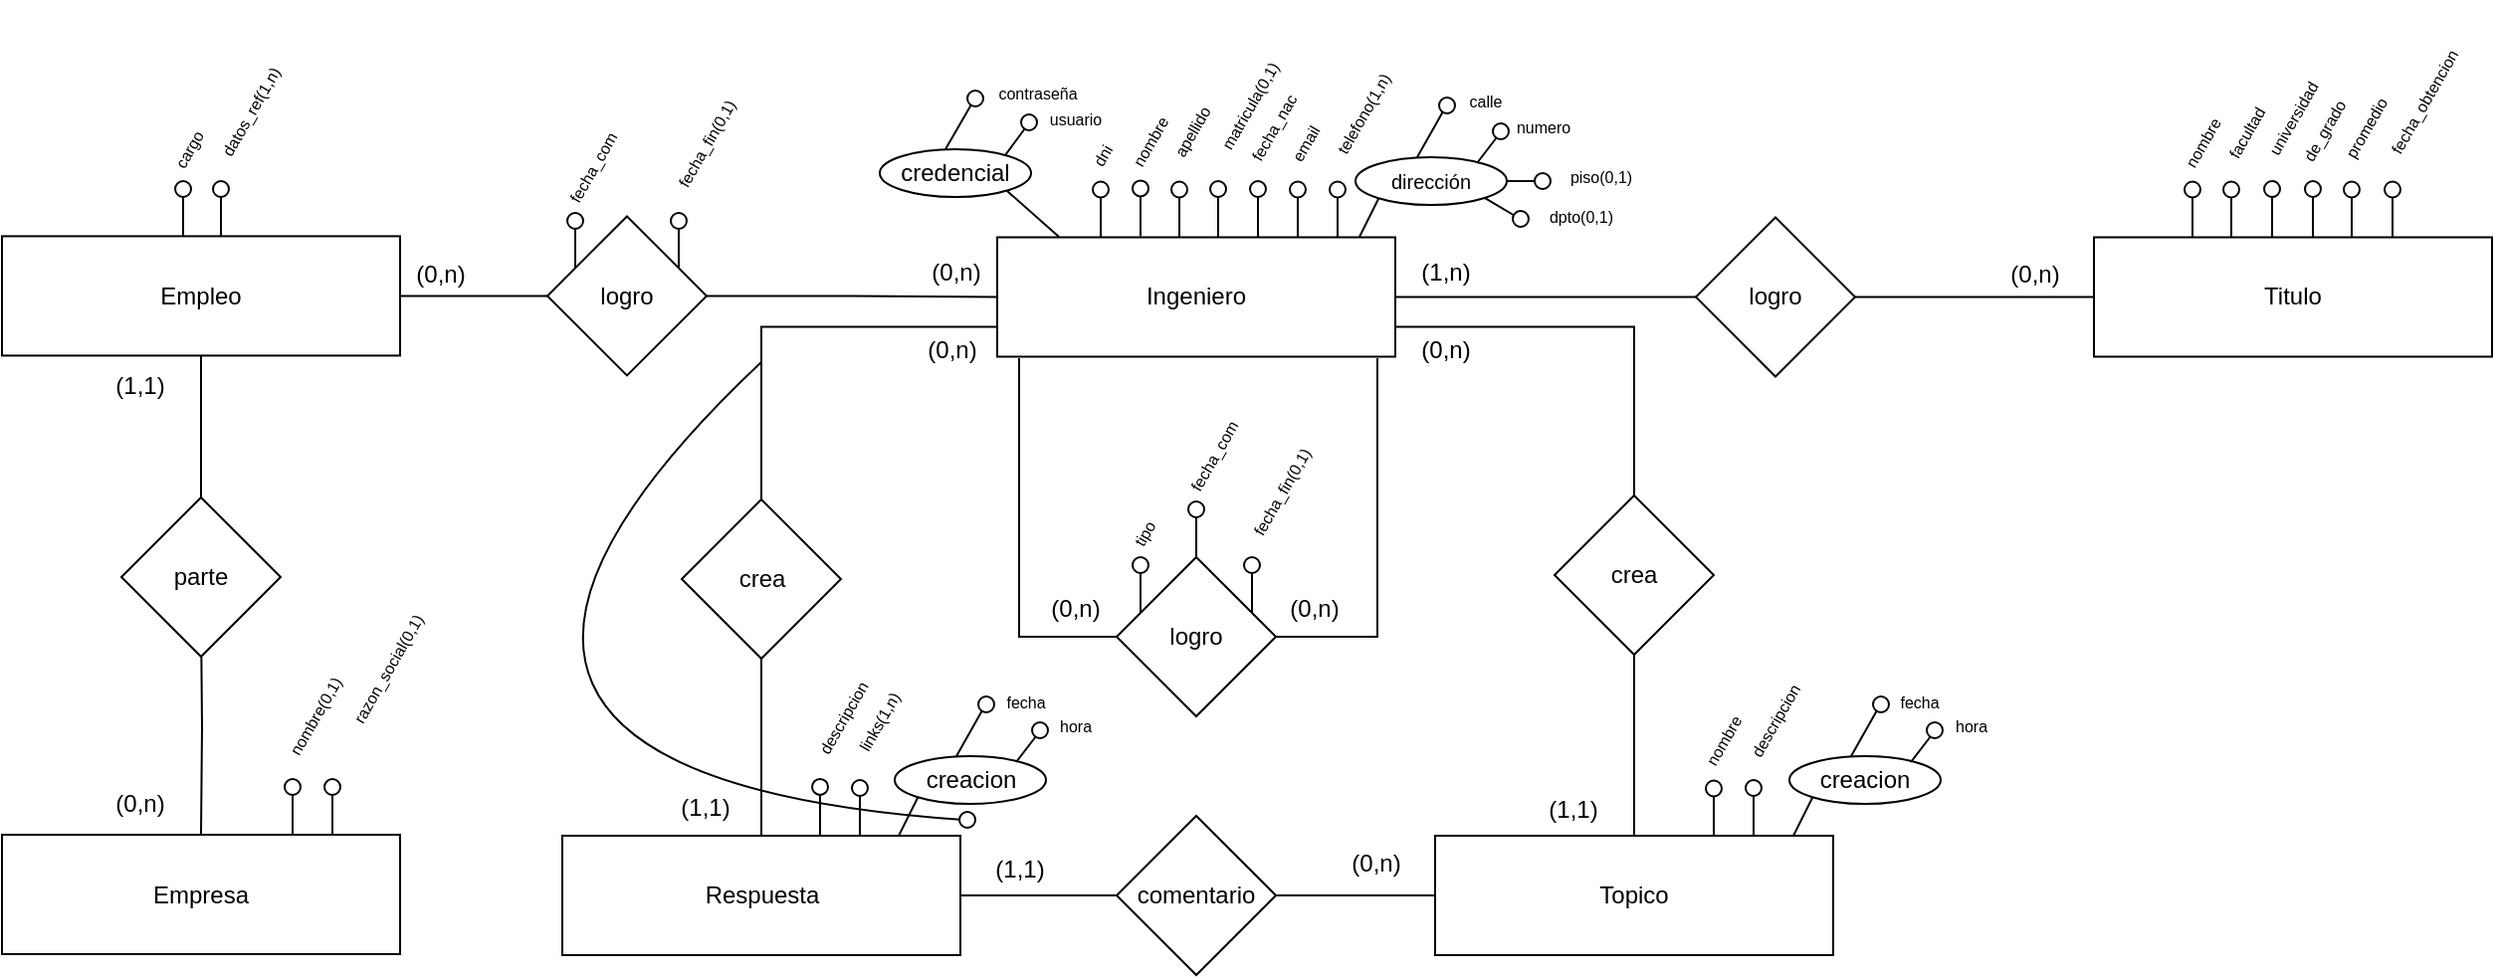 <mxfile version="26.1.1">
  <diagram name="Page-1" id="JjBb6vkq-XLCwT5zTVn8">
    <mxGraphModel dx="3664" dy="1735" grid="1" gridSize="10" guides="1" tooltips="1" connect="1" arrows="1" fold="1" page="1" pageScale="1" pageWidth="850" pageHeight="1100" math="0" shadow="0">
      <root>
        <mxCell id="0" />
        <mxCell id="1" parent="0" />
        <mxCell id="OgFuWwc1BgJsiJjyiHFE-241" style="edgeStyle=orthogonalEdgeStyle;rounded=0;orthogonalLoop=1;jettySize=auto;html=1;entryX=0;entryY=0.5;entryDx=0;entryDy=0;endArrow=none;startFill=0;" parent="1" source="OgFuWwc1BgJsiJjyiHFE-165" target="OgFuWwc1BgJsiJjyiHFE-240" edge="1">
          <mxGeometry relative="1" as="geometry" />
        </mxCell>
        <mxCell id="OgFuWwc1BgJsiJjyiHFE-293" style="edgeStyle=orthogonalEdgeStyle;rounded=0;orthogonalLoop=1;jettySize=auto;html=1;exitX=0.055;exitY=1.013;exitDx=0;exitDy=0;entryX=0;entryY=0.5;entryDx=0;entryDy=0;endArrow=none;startFill=0;exitPerimeter=0;" parent="1" source="OgFuWwc1BgJsiJjyiHFE-165" target="OgFuWwc1BgJsiJjyiHFE-294" edge="1">
          <mxGeometry relative="1" as="geometry">
            <mxPoint x="-1631.0" y="-680.5" as="targetPoint" />
            <Array as="points">
              <mxPoint x="-1670" y="-640" />
            </Array>
          </mxGeometry>
        </mxCell>
        <mxCell id="OgFuWwc1BgJsiJjyiHFE-399" style="edgeStyle=orthogonalEdgeStyle;rounded=0;orthogonalLoop=1;jettySize=auto;html=1;exitX=1;exitY=0.75;exitDx=0;exitDy=0;endArrow=none;startFill=0;" parent="1" source="OgFuWwc1BgJsiJjyiHFE-165" target="OgFuWwc1BgJsiJjyiHFE-400" edge="1">
          <mxGeometry relative="1" as="geometry">
            <mxPoint x="-1400" y="-620" as="targetPoint" />
          </mxGeometry>
        </mxCell>
        <mxCell id="OgFuWwc1BgJsiJjyiHFE-489" style="edgeStyle=orthogonalEdgeStyle;rounded=0;orthogonalLoop=1;jettySize=auto;html=1;exitX=0;exitY=0.75;exitDx=0;exitDy=0;entryX=0.5;entryY=0;entryDx=0;entryDy=0;endArrow=none;startFill=0;" parent="1" source="OgFuWwc1BgJsiJjyiHFE-165" target="OgFuWwc1BgJsiJjyiHFE-488" edge="1">
          <mxGeometry relative="1" as="geometry" />
        </mxCell>
        <mxCell id="OgFuWwc1BgJsiJjyiHFE-165" value="Ingeniero" style="rounded=0;whiteSpace=wrap;html=1;" parent="1" vertex="1">
          <mxGeometry x="-1681" y="-840.75" width="200" height="60" as="geometry" />
        </mxCell>
        <mxCell id="OgFuWwc1BgJsiJjyiHFE-167" value="Empleo" style="rounded=0;whiteSpace=wrap;html=1;" parent="1" vertex="1">
          <mxGeometry x="-2181" y="-841.29" width="200" height="60" as="geometry" />
        </mxCell>
        <mxCell id="OgFuWwc1BgJsiJjyiHFE-168" value="Topico" style="rounded=0;whiteSpace=wrap;html=1;" parent="1" vertex="1">
          <mxGeometry x="-1461" y="-540" width="200" height="60" as="geometry" />
        </mxCell>
        <mxCell id="OgFuWwc1BgJsiJjyiHFE-169" value="Respuesta" style="rounded=0;whiteSpace=wrap;html=1;" parent="1" vertex="1">
          <mxGeometry x="-1899.5" y="-540" width="200" height="60" as="geometry" />
        </mxCell>
        <mxCell id="OgFuWwc1BgJsiJjyiHFE-170" value="" style="group" parent="1" vertex="1" connectable="0">
          <mxGeometry x="-1574" y="-868.998" width="8" height="28" as="geometry" />
        </mxCell>
        <mxCell id="OgFuWwc1BgJsiJjyiHFE-171" value="" style="ellipse;whiteSpace=wrap;html=1;aspect=fixed;fillColor=light-dark(#FFFFFF,transparent);" parent="OgFuWwc1BgJsiJjyiHFE-170" vertex="1">
          <mxGeometry width="8" height="8" as="geometry" />
        </mxCell>
        <mxCell id="OgFuWwc1BgJsiJjyiHFE-172" style="edgeStyle=orthogonalEdgeStyle;rounded=0;orthogonalLoop=1;jettySize=auto;html=1;endArrow=none;startFill=0;" parent="OgFuWwc1BgJsiJjyiHFE-170" edge="1">
          <mxGeometry relative="1" as="geometry">
            <mxPoint x="4" y="28" as="targetPoint" />
            <mxPoint x="4" y="8" as="sourcePoint" />
          </mxGeometry>
        </mxCell>
        <mxCell id="OgFuWwc1BgJsiJjyiHFE-173" value="&lt;font style=&quot;font-size: 8px;&quot;&gt;matricula(0,1)&lt;/font&gt;" style="text;html=1;align=center;verticalAlign=middle;resizable=0;points=[];autosize=1;strokeColor=none;fillColor=none;rotation=-60;" parent="1" vertex="1">
          <mxGeometry x="-1600" y="-921.998" width="90" height="30" as="geometry" />
        </mxCell>
        <mxCell id="OgFuWwc1BgJsiJjyiHFE-174" value="" style="group" parent="1" vertex="1" connectable="0">
          <mxGeometry x="-1633" y="-868.748" width="8" height="28" as="geometry" />
        </mxCell>
        <mxCell id="OgFuWwc1BgJsiJjyiHFE-175" value="" style="ellipse;whiteSpace=wrap;html=1;aspect=fixed;fillColor=light-dark(#FFFFFF,#FFFFFF);" parent="OgFuWwc1BgJsiJjyiHFE-174" vertex="1">
          <mxGeometry width="8" height="8" as="geometry" />
        </mxCell>
        <mxCell id="OgFuWwc1BgJsiJjyiHFE-176" style="edgeStyle=orthogonalEdgeStyle;rounded=0;orthogonalLoop=1;jettySize=auto;html=1;endArrow=none;startFill=0;" parent="OgFuWwc1BgJsiJjyiHFE-174" edge="1">
          <mxGeometry relative="1" as="geometry">
            <mxPoint x="4" y="28" as="targetPoint" />
            <mxPoint x="4" y="8" as="sourcePoint" />
          </mxGeometry>
        </mxCell>
        <mxCell id="OgFuWwc1BgJsiJjyiHFE-177" value="&lt;font style=&quot;font-size: 8px;&quot;&gt;dni&lt;/font&gt;" style="text;html=1;align=center;verticalAlign=middle;resizable=0;points=[];autosize=1;strokeColor=none;fillColor=none;rotation=-60;" parent="1" vertex="1">
          <mxGeometry x="-1649" y="-896.998" width="40" height="30" as="geometry" />
        </mxCell>
        <mxCell id="OgFuWwc1BgJsiJjyiHFE-178" value="" style="group" parent="1" vertex="1" connectable="0">
          <mxGeometry x="-1613" y="-869.288" width="8" height="28" as="geometry" />
        </mxCell>
        <mxCell id="OgFuWwc1BgJsiJjyiHFE-179" value="" style="ellipse;whiteSpace=wrap;html=1;aspect=fixed;fillColor=light-dark(#FFFFFF,transparent);" parent="OgFuWwc1BgJsiJjyiHFE-178" vertex="1">
          <mxGeometry width="8" height="8" as="geometry" />
        </mxCell>
        <mxCell id="OgFuWwc1BgJsiJjyiHFE-180" style="edgeStyle=orthogonalEdgeStyle;rounded=0;orthogonalLoop=1;jettySize=auto;html=1;endArrow=none;startFill=0;" parent="OgFuWwc1BgJsiJjyiHFE-178" edge="1">
          <mxGeometry relative="1" as="geometry">
            <mxPoint x="4" y="28" as="targetPoint" />
            <mxPoint x="4" y="8" as="sourcePoint" />
          </mxGeometry>
        </mxCell>
        <mxCell id="OgFuWwc1BgJsiJjyiHFE-181" value="&lt;font style=&quot;font-size: 8px;&quot;&gt;nombre&lt;/font&gt;" style="text;html=1;align=center;verticalAlign=middle;resizable=0;points=[];autosize=1;strokeColor=none;fillColor=none;rotation=-60;" parent="1" vertex="1">
          <mxGeometry x="-1630" y="-903.998" width="50" height="30" as="geometry" />
        </mxCell>
        <mxCell id="OgFuWwc1BgJsiJjyiHFE-182" value="" style="group" parent="1" vertex="1" connectable="0">
          <mxGeometry x="-1593.5" y="-868.748" width="8" height="28" as="geometry" />
        </mxCell>
        <mxCell id="OgFuWwc1BgJsiJjyiHFE-183" value="" style="ellipse;whiteSpace=wrap;html=1;aspect=fixed;fillColor=light-dark(#FFFFFF,transparent);" parent="OgFuWwc1BgJsiJjyiHFE-182" vertex="1">
          <mxGeometry width="8" height="8" as="geometry" />
        </mxCell>
        <mxCell id="OgFuWwc1BgJsiJjyiHFE-184" style="edgeStyle=orthogonalEdgeStyle;rounded=0;orthogonalLoop=1;jettySize=auto;html=1;endArrow=none;startFill=0;" parent="OgFuWwc1BgJsiJjyiHFE-182" edge="1">
          <mxGeometry relative="1" as="geometry">
            <mxPoint x="4" y="28" as="targetPoint" />
            <mxPoint x="4" y="8" as="sourcePoint" />
          </mxGeometry>
        </mxCell>
        <mxCell id="OgFuWwc1BgJsiJjyiHFE-185" value="&lt;font style=&quot;font-size: 8px;&quot;&gt;apellido&lt;/font&gt;" style="text;html=1;align=center;verticalAlign=middle;resizable=0;points=[];autosize=1;strokeColor=none;fillColor=none;rotation=-60;" parent="1" vertex="1">
          <mxGeometry x="-1614" y="-908.998" width="60" height="30" as="geometry" />
        </mxCell>
        <mxCell id="OgFuWwc1BgJsiJjyiHFE-186" value="" style="group" parent="1" vertex="1" connectable="0">
          <mxGeometry x="-1554" y="-868.998" width="8" height="28" as="geometry" />
        </mxCell>
        <mxCell id="OgFuWwc1BgJsiJjyiHFE-187" value="" style="ellipse;whiteSpace=wrap;html=1;aspect=fixed;fillColor=light-dark(#FFFFFF,transparent);" parent="OgFuWwc1BgJsiJjyiHFE-186" vertex="1">
          <mxGeometry width="8" height="8" as="geometry" />
        </mxCell>
        <mxCell id="OgFuWwc1BgJsiJjyiHFE-188" style="edgeStyle=orthogonalEdgeStyle;rounded=0;orthogonalLoop=1;jettySize=auto;html=1;endArrow=none;startFill=0;" parent="OgFuWwc1BgJsiJjyiHFE-186" edge="1">
          <mxGeometry relative="1" as="geometry">
            <mxPoint x="4" y="28" as="targetPoint" />
            <mxPoint x="4" y="8" as="sourcePoint" />
          </mxGeometry>
        </mxCell>
        <mxCell id="OgFuWwc1BgJsiJjyiHFE-192" value="&lt;font style=&quot;font-size: 8px;&quot;&gt;fecha_nac&lt;/font&gt;" style="text;html=1;align=center;verticalAlign=middle;resizable=0;points=[];autosize=1;strokeColor=none;fillColor=none;rotation=-60;" parent="1" vertex="1">
          <mxGeometry x="-1578" y="-910.998" width="70" height="30" as="geometry" />
        </mxCell>
        <mxCell id="OgFuWwc1BgJsiJjyiHFE-193" value="" style="group" parent="1" vertex="1" connectable="0">
          <mxGeometry x="-1534" y="-868.748" width="8" height="28" as="geometry" />
        </mxCell>
        <mxCell id="OgFuWwc1BgJsiJjyiHFE-194" value="" style="ellipse;whiteSpace=wrap;html=1;aspect=fixed;fillColor=light-dark(#FFFFFF,transparent);" parent="OgFuWwc1BgJsiJjyiHFE-193" vertex="1">
          <mxGeometry width="8" height="8" as="geometry" />
        </mxCell>
        <mxCell id="OgFuWwc1BgJsiJjyiHFE-195" style="edgeStyle=orthogonalEdgeStyle;rounded=0;orthogonalLoop=1;jettySize=auto;html=1;endArrow=none;startFill=0;" parent="OgFuWwc1BgJsiJjyiHFE-193" edge="1">
          <mxGeometry relative="1" as="geometry">
            <mxPoint x="4" y="28" as="targetPoint" />
            <mxPoint x="4" y="8" as="sourcePoint" />
          </mxGeometry>
        </mxCell>
        <mxCell id="OgFuWwc1BgJsiJjyiHFE-196" value="" style="group" parent="1" vertex="1" connectable="0">
          <mxGeometry x="-1514" y="-868.748" width="8" height="28" as="geometry" />
        </mxCell>
        <mxCell id="OgFuWwc1BgJsiJjyiHFE-197" value="" style="ellipse;whiteSpace=wrap;html=1;aspect=fixed;fillColor=light-dark(#FFFFFF,transparent);" parent="OgFuWwc1BgJsiJjyiHFE-196" vertex="1">
          <mxGeometry width="8" height="8" as="geometry" />
        </mxCell>
        <mxCell id="OgFuWwc1BgJsiJjyiHFE-198" style="edgeStyle=orthogonalEdgeStyle;rounded=0;orthogonalLoop=1;jettySize=auto;html=1;endArrow=none;startFill=0;" parent="OgFuWwc1BgJsiJjyiHFE-196" edge="1">
          <mxGeometry relative="1" as="geometry">
            <mxPoint x="4" y="28" as="targetPoint" />
            <mxPoint x="4" y="8" as="sourcePoint" />
          </mxGeometry>
        </mxCell>
        <mxCell id="OgFuWwc1BgJsiJjyiHFE-199" value="&lt;font style=&quot;font-size: 8px;&quot;&gt;telefono(1,n)&lt;/font&gt;" style="text;html=1;align=center;verticalAlign=middle;resizable=0;points=[];autosize=1;strokeColor=none;fillColor=none;rotation=-60;" parent="1" vertex="1">
          <mxGeometry x="-1543" y="-917.998" width="90" height="30" as="geometry" />
        </mxCell>
        <mxCell id="OgFuWwc1BgJsiJjyiHFE-200" value="&lt;font style=&quot;font-size: 8px;&quot;&gt;email&lt;/font&gt;" style="text;html=1;align=center;verticalAlign=middle;resizable=0;points=[];autosize=1;strokeColor=none;fillColor=none;rotation=-60;" parent="1" vertex="1">
          <mxGeometry x="-1552" y="-902.998" width="50" height="30" as="geometry" />
        </mxCell>
        <mxCell id="OgFuWwc1BgJsiJjyiHFE-204" value="" style="endArrow=none;html=1;rounded=0;" parent="1" edge="1">
          <mxGeometry width="50" height="50" relative="1" as="geometry">
            <mxPoint x="-1499" y="-841" as="sourcePoint" />
            <mxPoint x="-1489" y="-861" as="targetPoint" />
          </mxGeometry>
        </mxCell>
        <mxCell id="OgFuWwc1BgJsiJjyiHFE-205" value="&lt;font style=&quot;font-size: 10px;&quot;&gt;dirección&lt;/font&gt;" style="ellipse;whiteSpace=wrap;html=1;" parent="1" vertex="1">
          <mxGeometry x="-1501" y="-881" width="76" height="24" as="geometry" />
        </mxCell>
        <mxCell id="OgFuWwc1BgJsiJjyiHFE-206" value="" style="endArrow=none;html=1;rounded=0;exitX=0.75;exitY=0;exitDx=0;exitDy=0;" parent="1" edge="1">
          <mxGeometry width="50" height="50" relative="1" as="geometry">
            <mxPoint x="-1470" y="-881" as="sourcePoint" />
            <mxPoint x="-1457" y="-904" as="targetPoint" />
          </mxGeometry>
        </mxCell>
        <mxCell id="OgFuWwc1BgJsiJjyiHFE-207" value="" style="endArrow=none;html=1;rounded=0;exitX=0.75;exitY=0;exitDx=0;exitDy=0;" parent="1" edge="1">
          <mxGeometry width="50" height="50" relative="1" as="geometry">
            <mxPoint x="-1440" y="-878" as="sourcePoint" />
            <mxPoint x="-1430" y="-891" as="targetPoint" />
          </mxGeometry>
        </mxCell>
        <mxCell id="OgFuWwc1BgJsiJjyiHFE-208" value="" style="endArrow=none;html=1;rounded=0;exitX=1;exitY=0.5;exitDx=0;exitDy=0;" parent="1" source="OgFuWwc1BgJsiJjyiHFE-205" edge="1">
          <mxGeometry width="50" height="50" relative="1" as="geometry">
            <mxPoint x="-1425" y="-857" as="sourcePoint" />
            <mxPoint x="-1410" y="-869" as="targetPoint" />
          </mxGeometry>
        </mxCell>
        <mxCell id="OgFuWwc1BgJsiJjyiHFE-209" value="" style="endArrow=none;html=1;rounded=0;entryX=1;entryY=1;entryDx=0;entryDy=0;" parent="1" target="OgFuWwc1BgJsiJjyiHFE-205" edge="1">
          <mxGeometry width="50" height="50" relative="1" as="geometry">
            <mxPoint x="-1420" y="-851" as="sourcePoint" />
            <mxPoint x="-1430" y="-871" as="targetPoint" />
          </mxGeometry>
        </mxCell>
        <mxCell id="OgFuWwc1BgJsiJjyiHFE-210" value="" style="group" parent="1" vertex="1" connectable="0">
          <mxGeometry x="-1459" y="-910.999" width="8" height="28" as="geometry" />
        </mxCell>
        <mxCell id="OgFuWwc1BgJsiJjyiHFE-211" value="" style="ellipse;whiteSpace=wrap;html=1;aspect=fixed;" parent="OgFuWwc1BgJsiJjyiHFE-210" vertex="1">
          <mxGeometry width="8" height="8" as="geometry" />
        </mxCell>
        <mxCell id="OgFuWwc1BgJsiJjyiHFE-212" value="" style="group" parent="1" vertex="1" connectable="0">
          <mxGeometry x="-1432" y="-897.999" width="8" height="28" as="geometry" />
        </mxCell>
        <mxCell id="OgFuWwc1BgJsiJjyiHFE-213" value="" style="ellipse;whiteSpace=wrap;html=1;aspect=fixed;" parent="OgFuWwc1BgJsiJjyiHFE-212" vertex="1">
          <mxGeometry width="8" height="8" as="geometry" />
        </mxCell>
        <mxCell id="OgFuWwc1BgJsiJjyiHFE-214" value="" style="group" parent="1" vertex="1" connectable="0">
          <mxGeometry x="-1411" y="-872.999" width="8" height="28" as="geometry" />
        </mxCell>
        <mxCell id="OgFuWwc1BgJsiJjyiHFE-215" value="" style="ellipse;whiteSpace=wrap;html=1;aspect=fixed;" parent="OgFuWwc1BgJsiJjyiHFE-214" vertex="1">
          <mxGeometry width="8" height="8" as="geometry" />
        </mxCell>
        <mxCell id="OgFuWwc1BgJsiJjyiHFE-216" value="" style="group" parent="1" vertex="1" connectable="0">
          <mxGeometry x="-1422" y="-853.999" width="8" height="28" as="geometry" />
        </mxCell>
        <mxCell id="OgFuWwc1BgJsiJjyiHFE-217" value="" style="ellipse;whiteSpace=wrap;html=1;aspect=fixed;" parent="OgFuWwc1BgJsiJjyiHFE-216" vertex="1">
          <mxGeometry width="8" height="8" as="geometry" />
        </mxCell>
        <mxCell id="OgFuWwc1BgJsiJjyiHFE-218" value="&lt;font style=&quot;font-size: 8px;&quot;&gt;calle&lt;/font&gt;" style="text;html=1;align=center;verticalAlign=middle;resizable=0;points=[];autosize=1;strokeColor=none;fillColor=none;rotation=0;" parent="1" vertex="1">
          <mxGeometry x="-1461" y="-924.999" width="50" height="30" as="geometry" />
        </mxCell>
        <mxCell id="OgFuWwc1BgJsiJjyiHFE-219" value="&lt;font style=&quot;font-size: 8px;&quot;&gt;numero&lt;/font&gt;" style="text;html=1;align=center;verticalAlign=middle;resizable=0;points=[];autosize=1;strokeColor=none;fillColor=none;rotation=0;" parent="1" vertex="1">
          <mxGeometry x="-1432" y="-911.999" width="50" height="30" as="geometry" />
        </mxCell>
        <mxCell id="OgFuWwc1BgJsiJjyiHFE-220" value="&lt;font style=&quot;font-size: 8px;&quot;&gt;dpto(0,1)&lt;/font&gt;" style="text;html=1;align=center;verticalAlign=middle;resizable=0;points=[];autosize=1;strokeColor=none;fillColor=none;rotation=0;" parent="1" vertex="1">
          <mxGeometry x="-1423" y="-867.199" width="70" height="30" as="geometry" />
        </mxCell>
        <mxCell id="OgFuWwc1BgJsiJjyiHFE-222" value="credencial" style="ellipse;whiteSpace=wrap;html=1;" parent="1" vertex="1">
          <mxGeometry x="-1740" y="-885" width="76" height="24" as="geometry" />
        </mxCell>
        <mxCell id="OgFuWwc1BgJsiJjyiHFE-223" value="" style="endArrow=none;html=1;rounded=0;" parent="1" edge="1">
          <mxGeometry width="50" height="50" relative="1" as="geometry">
            <mxPoint x="-1650" y="-841" as="sourcePoint" />
            <mxPoint x="-1676" y="-864" as="targetPoint" />
          </mxGeometry>
        </mxCell>
        <mxCell id="OgFuWwc1BgJsiJjyiHFE-224" value="" style="endArrow=none;html=1;rounded=0;" parent="1" edge="1">
          <mxGeometry width="50" height="50" relative="1" as="geometry">
            <mxPoint x="-1707" y="-885" as="sourcePoint" />
            <mxPoint x="-1694" y="-907.5" as="targetPoint" />
          </mxGeometry>
        </mxCell>
        <mxCell id="OgFuWwc1BgJsiJjyiHFE-225" value="" style="endArrow=none;html=1;rounded=0;" parent="1" edge="1">
          <mxGeometry width="50" height="50" relative="1" as="geometry">
            <mxPoint x="-1677" y="-882" as="sourcePoint" />
            <mxPoint x="-1667" y="-895.5" as="targetPoint" />
          </mxGeometry>
        </mxCell>
        <mxCell id="OgFuWwc1BgJsiJjyiHFE-228" value="" style="group" parent="1" vertex="1" connectable="0">
          <mxGeometry x="-1696" y="-914.499" width="8" height="28" as="geometry" />
        </mxCell>
        <mxCell id="OgFuWwc1BgJsiJjyiHFE-229" value="" style="ellipse;whiteSpace=wrap;html=1;aspect=fixed;" parent="OgFuWwc1BgJsiJjyiHFE-228" vertex="1">
          <mxGeometry width="8" height="8" as="geometry" />
        </mxCell>
        <mxCell id="OgFuWwc1BgJsiJjyiHFE-230" value="" style="group" parent="1" vertex="1" connectable="0">
          <mxGeometry x="-1669" y="-901.499" width="8" height="28" as="geometry" />
        </mxCell>
        <mxCell id="OgFuWwc1BgJsiJjyiHFE-231" value="" style="ellipse;whiteSpace=wrap;html=1;aspect=fixed;" parent="OgFuWwc1BgJsiJjyiHFE-230" vertex="1">
          <mxGeometry y="-1" width="8" height="8" as="geometry" />
        </mxCell>
        <mxCell id="OgFuWwc1BgJsiJjyiHFE-236" value="&lt;font style=&quot;font-size: 8px;&quot;&gt;contraseña&lt;/font&gt;" style="text;html=1;align=center;verticalAlign=middle;resizable=0;points=[];autosize=1;strokeColor=none;fillColor=none;rotation=0;" parent="1" vertex="1">
          <mxGeometry x="-1696" y="-928.999" width="70" height="30" as="geometry" />
        </mxCell>
        <mxCell id="OgFuWwc1BgJsiJjyiHFE-237" value="&lt;font style=&quot;font-size: 8px;&quot;&gt;usuario&lt;/font&gt;" style="text;html=1;align=center;verticalAlign=middle;resizable=0;points=[];autosize=1;strokeColor=none;fillColor=none;rotation=0;" parent="1" vertex="1">
          <mxGeometry x="-1672" y="-915.999" width="60" height="30" as="geometry" />
        </mxCell>
        <mxCell id="OgFuWwc1BgJsiJjyiHFE-239" value="Titulo" style="rounded=0;whiteSpace=wrap;html=1;" parent="1" vertex="1">
          <mxGeometry x="-1130" y="-840.75" width="200" height="60" as="geometry" />
        </mxCell>
        <mxCell id="OgFuWwc1BgJsiJjyiHFE-242" style="edgeStyle=orthogonalEdgeStyle;rounded=0;orthogonalLoop=1;jettySize=auto;html=1;entryX=0;entryY=0.5;entryDx=0;entryDy=0;endArrow=none;startFill=0;" parent="1" source="OgFuWwc1BgJsiJjyiHFE-240" target="OgFuWwc1BgJsiJjyiHFE-239" edge="1">
          <mxGeometry relative="1" as="geometry" />
        </mxCell>
        <mxCell id="OgFuWwc1BgJsiJjyiHFE-240" value="logro" style="rhombus;whiteSpace=wrap;html=1;" parent="1" vertex="1">
          <mxGeometry x="-1330" y="-850.75" width="80" height="80" as="geometry" />
        </mxCell>
        <mxCell id="OgFuWwc1BgJsiJjyiHFE-243" value="&lt;font style=&quot;font-size: 8px;&quot;&gt;piso(0,1)&lt;/font&gt;" style="text;html=1;align=center;verticalAlign=middle;resizable=0;points=[];autosize=1;strokeColor=none;fillColor=none;rotation=0;" parent="1" vertex="1">
          <mxGeometry x="-1413" y="-886.999" width="70" height="30" as="geometry" />
        </mxCell>
        <mxCell id="OgFuWwc1BgJsiJjyiHFE-244" value="(1,n)" style="text;html=1;align=center;verticalAlign=middle;resizable=0;points=[];autosize=1;strokeColor=none;fillColor=none;rotation=0;" parent="1" vertex="1">
          <mxGeometry x="-1486" y="-837.999" width="60" height="30" as="geometry" />
        </mxCell>
        <mxCell id="OgFuWwc1BgJsiJjyiHFE-245" value="(0,n)" style="text;html=1;align=center;verticalAlign=middle;resizable=0;points=[];autosize=1;strokeColor=none;fillColor=none;rotation=0;" parent="1" vertex="1">
          <mxGeometry x="-1190" y="-837.199" width="60" height="30" as="geometry" />
        </mxCell>
        <mxCell id="OgFuWwc1BgJsiJjyiHFE-246" value="" style="group" parent="1" vertex="1" connectable="0">
          <mxGeometry x="-1044.5" y="-868.998" width="8" height="28" as="geometry" />
        </mxCell>
        <mxCell id="OgFuWwc1BgJsiJjyiHFE-247" value="" style="ellipse;whiteSpace=wrap;html=1;aspect=fixed;fillColor=light-dark(#FFFFFF,transparent);" parent="OgFuWwc1BgJsiJjyiHFE-246" vertex="1">
          <mxGeometry width="8" height="8" as="geometry" />
        </mxCell>
        <mxCell id="OgFuWwc1BgJsiJjyiHFE-248" style="edgeStyle=orthogonalEdgeStyle;rounded=0;orthogonalLoop=1;jettySize=auto;html=1;endArrow=none;startFill=0;" parent="OgFuWwc1BgJsiJjyiHFE-246" edge="1">
          <mxGeometry relative="1" as="geometry">
            <mxPoint x="4" y="28" as="targetPoint" />
            <mxPoint x="4" y="8" as="sourcePoint" />
          </mxGeometry>
        </mxCell>
        <mxCell id="OgFuWwc1BgJsiJjyiHFE-249" value="&lt;font style=&quot;font-size: 8px;&quot;&gt;universidad&lt;/font&gt;" style="text;html=1;align=center;verticalAlign=middle;resizable=0;points=[];autosize=1;strokeColor=none;fillColor=none;rotation=-60;" parent="1" vertex="1">
          <mxGeometry x="-1071.5" y="-915.498" width="80" height="30" as="geometry" />
        </mxCell>
        <mxCell id="OgFuWwc1BgJsiJjyiHFE-250" value="" style="group" parent="1" vertex="1" connectable="0">
          <mxGeometry x="-1084.5" y="-868.748" width="8" height="28" as="geometry" />
        </mxCell>
        <mxCell id="OgFuWwc1BgJsiJjyiHFE-251" value="" style="ellipse;whiteSpace=wrap;html=1;aspect=fixed;fillColor=light-dark(#FFFFFF,#FFFFFF);" parent="OgFuWwc1BgJsiJjyiHFE-250" vertex="1">
          <mxGeometry width="8" height="8" as="geometry" />
        </mxCell>
        <mxCell id="OgFuWwc1BgJsiJjyiHFE-252" style="edgeStyle=orthogonalEdgeStyle;rounded=0;orthogonalLoop=1;jettySize=auto;html=1;endArrow=none;startFill=0;" parent="OgFuWwc1BgJsiJjyiHFE-250" edge="1">
          <mxGeometry relative="1" as="geometry">
            <mxPoint x="4" y="28" as="targetPoint" />
            <mxPoint x="4" y="8" as="sourcePoint" />
          </mxGeometry>
        </mxCell>
        <mxCell id="OgFuWwc1BgJsiJjyiHFE-256" value="&lt;font style=&quot;font-size: 8px;&quot;&gt;nombre&lt;/font&gt;" style="text;html=1;align=center;verticalAlign=middle;resizable=0;points=[];autosize=1;strokeColor=none;fillColor=none;rotation=-60;" parent="1" vertex="1">
          <mxGeometry x="-1101.5" y="-902.998" width="50" height="30" as="geometry" />
        </mxCell>
        <mxCell id="OgFuWwc1BgJsiJjyiHFE-257" value="" style="group" parent="1" vertex="1" connectable="0">
          <mxGeometry x="-1065" y="-868.748" width="8" height="28" as="geometry" />
        </mxCell>
        <mxCell id="OgFuWwc1BgJsiJjyiHFE-258" value="" style="ellipse;whiteSpace=wrap;html=1;aspect=fixed;fillColor=light-dark(#FFFFFF,transparent);" parent="OgFuWwc1BgJsiJjyiHFE-257" vertex="1">
          <mxGeometry width="8" height="8" as="geometry" />
        </mxCell>
        <mxCell id="OgFuWwc1BgJsiJjyiHFE-259" style="edgeStyle=orthogonalEdgeStyle;rounded=0;orthogonalLoop=1;jettySize=auto;html=1;endArrow=none;startFill=0;" parent="OgFuWwc1BgJsiJjyiHFE-257" edge="1">
          <mxGeometry relative="1" as="geometry">
            <mxPoint x="4" y="28" as="targetPoint" />
            <mxPoint x="4" y="8" as="sourcePoint" />
          </mxGeometry>
        </mxCell>
        <mxCell id="OgFuWwc1BgJsiJjyiHFE-260" value="&lt;font style=&quot;font-size: 8px;&quot;&gt;facultad&lt;/font&gt;" style="text;html=1;align=center;verticalAlign=middle;resizable=0;points=[];autosize=1;strokeColor=none;fillColor=none;rotation=-60;" parent="1" vertex="1">
          <mxGeometry x="-1084.5" y="-907.998" width="60" height="30" as="geometry" />
        </mxCell>
        <mxCell id="OgFuWwc1BgJsiJjyiHFE-280" value="" style="group" parent="1" vertex="1" connectable="0">
          <mxGeometry x="-1024" y="-868.998" width="8" height="28" as="geometry" />
        </mxCell>
        <mxCell id="OgFuWwc1BgJsiJjyiHFE-281" value="" style="ellipse;whiteSpace=wrap;html=1;aspect=fixed;fillColor=light-dark(#FFFFFF,transparent);" parent="OgFuWwc1BgJsiJjyiHFE-280" vertex="1">
          <mxGeometry width="8" height="8" as="geometry" />
        </mxCell>
        <mxCell id="OgFuWwc1BgJsiJjyiHFE-282" style="edgeStyle=orthogonalEdgeStyle;rounded=0;orthogonalLoop=1;jettySize=auto;html=1;endArrow=none;startFill=0;" parent="OgFuWwc1BgJsiJjyiHFE-280" edge="1">
          <mxGeometry relative="1" as="geometry">
            <mxPoint x="4" y="28" as="targetPoint" />
            <mxPoint x="4" y="8" as="sourcePoint" />
          </mxGeometry>
        </mxCell>
        <mxCell id="OgFuWwc1BgJsiJjyiHFE-283" value="&lt;font style=&quot;font-size: 8px;&quot;&gt;de_grado&lt;/font&gt;" style="text;html=1;align=center;verticalAlign=middle;resizable=0;points=[];autosize=1;strokeColor=none;fillColor=none;rotation=-60;" parent="1" vertex="1">
          <mxGeometry x="-1045.5" y="-908.998" width="60" height="30" as="geometry" />
        </mxCell>
        <mxCell id="OgFuWwc1BgJsiJjyiHFE-284" value="" style="group" parent="1" vertex="1" connectable="0">
          <mxGeometry x="-1004.5" y="-868.748" width="8" height="28" as="geometry" />
        </mxCell>
        <mxCell id="OgFuWwc1BgJsiJjyiHFE-285" value="" style="ellipse;whiteSpace=wrap;html=1;aspect=fixed;fillColor=light-dark(#FFFFFF,transparent);" parent="OgFuWwc1BgJsiJjyiHFE-284" vertex="1">
          <mxGeometry width="8" height="8" as="geometry" />
        </mxCell>
        <mxCell id="OgFuWwc1BgJsiJjyiHFE-286" style="edgeStyle=orthogonalEdgeStyle;rounded=0;orthogonalLoop=1;jettySize=auto;html=1;endArrow=none;startFill=0;" parent="OgFuWwc1BgJsiJjyiHFE-284" edge="1">
          <mxGeometry relative="1" as="geometry">
            <mxPoint x="4" y="28" as="targetPoint" />
            <mxPoint x="4" y="8" as="sourcePoint" />
          </mxGeometry>
        </mxCell>
        <mxCell id="OgFuWwc1BgJsiJjyiHFE-287" value="&lt;font style=&quot;font-size: 8px;&quot;&gt;promedio&lt;/font&gt;" style="text;html=1;align=center;verticalAlign=middle;resizable=0;points=[];autosize=1;strokeColor=none;fillColor=none;rotation=-60;" parent="1" vertex="1">
          <mxGeometry x="-1024" y="-910.748" width="60" height="30" as="geometry" />
        </mxCell>
        <mxCell id="OgFuWwc1BgJsiJjyiHFE-288" value="" style="group" parent="1" vertex="1" connectable="0">
          <mxGeometry x="-984" y="-868.748" width="8" height="28" as="geometry" />
        </mxCell>
        <mxCell id="OgFuWwc1BgJsiJjyiHFE-289" value="" style="ellipse;whiteSpace=wrap;html=1;aspect=fixed;fillColor=light-dark(#FFFFFF,transparent);" parent="OgFuWwc1BgJsiJjyiHFE-288" vertex="1">
          <mxGeometry width="8" height="8" as="geometry" />
        </mxCell>
        <mxCell id="OgFuWwc1BgJsiJjyiHFE-290" style="edgeStyle=orthogonalEdgeStyle;rounded=0;orthogonalLoop=1;jettySize=auto;html=1;endArrow=none;startFill=0;" parent="OgFuWwc1BgJsiJjyiHFE-288" edge="1">
          <mxGeometry relative="1" as="geometry">
            <mxPoint x="4" y="28" as="targetPoint" />
            <mxPoint x="4" y="8" as="sourcePoint" />
          </mxGeometry>
        </mxCell>
        <mxCell id="OgFuWwc1BgJsiJjyiHFE-291" value="&lt;font style=&quot;font-size: 8px;&quot;&gt;fecha_obtencion&lt;/font&gt;" style="text;html=1;align=center;verticalAlign=middle;resizable=0;points=[];autosize=1;strokeColor=none;fillColor=none;rotation=-60;" parent="1" vertex="1">
          <mxGeometry x="-1015" y="-923.998" width="100" height="30" as="geometry" />
        </mxCell>
        <mxCell id="OgFuWwc1BgJsiJjyiHFE-295" style="edgeStyle=orthogonalEdgeStyle;rounded=0;orthogonalLoop=1;jettySize=auto;html=1;exitX=1;exitY=0.5;exitDx=0;exitDy=0;endArrow=none;startFill=0;" parent="1" source="OgFuWwc1BgJsiJjyiHFE-294" edge="1">
          <mxGeometry relative="1" as="geometry">
            <mxPoint x="-1490" y="-780" as="targetPoint" />
            <Array as="points">
              <mxPoint x="-1490" y="-640" />
            </Array>
          </mxGeometry>
        </mxCell>
        <mxCell id="OgFuWwc1BgJsiJjyiHFE-294" value="logro" style="rhombus;whiteSpace=wrap;html=1;" parent="1" vertex="1">
          <mxGeometry x="-1621" y="-680" width="80" height="80" as="geometry" />
        </mxCell>
        <mxCell id="OgFuWwc1BgJsiJjyiHFE-316" value="" style="group" parent="1" vertex="1" connectable="0">
          <mxGeometry x="-1613" y="-679.998" width="8" height="28" as="geometry" />
        </mxCell>
        <mxCell id="OgFuWwc1BgJsiJjyiHFE-317" value="" style="ellipse;whiteSpace=wrap;html=1;aspect=fixed;fillColor=light-dark(#FFFFFF,transparent);" parent="OgFuWwc1BgJsiJjyiHFE-316" vertex="1">
          <mxGeometry width="8" height="8" as="geometry" />
        </mxCell>
        <mxCell id="OgFuWwc1BgJsiJjyiHFE-318" style="edgeStyle=orthogonalEdgeStyle;rounded=0;orthogonalLoop=1;jettySize=auto;html=1;endArrow=none;startFill=0;" parent="OgFuWwc1BgJsiJjyiHFE-316" edge="1">
          <mxGeometry relative="1" as="geometry">
            <mxPoint x="4" y="28" as="targetPoint" />
            <mxPoint x="4" y="8" as="sourcePoint" />
          </mxGeometry>
        </mxCell>
        <mxCell id="OgFuWwc1BgJsiJjyiHFE-329" value="" style="group" parent="OgFuWwc1BgJsiJjyiHFE-316" vertex="1" connectable="0">
          <mxGeometry x="56" width="8" height="28" as="geometry" />
        </mxCell>
        <mxCell id="OgFuWwc1BgJsiJjyiHFE-330" value="" style="ellipse;whiteSpace=wrap;html=1;aspect=fixed;fillColor=light-dark(#FFFFFF,transparent);" parent="OgFuWwc1BgJsiJjyiHFE-329" vertex="1">
          <mxGeometry width="8" height="8" as="geometry" />
        </mxCell>
        <mxCell id="OgFuWwc1BgJsiJjyiHFE-331" style="edgeStyle=orthogonalEdgeStyle;rounded=0;orthogonalLoop=1;jettySize=auto;html=1;endArrow=none;startFill=0;" parent="OgFuWwc1BgJsiJjyiHFE-329" edge="1">
          <mxGeometry relative="1" as="geometry">
            <mxPoint x="4" y="28" as="targetPoint" />
            <mxPoint x="4" y="8" as="sourcePoint" />
          </mxGeometry>
        </mxCell>
        <mxCell id="OgFuWwc1BgJsiJjyiHFE-322" value="&lt;font style=&quot;font-size: 8px;&quot;&gt;tipo&lt;/font&gt;" style="text;html=1;align=center;verticalAlign=middle;resizable=0;points=[];autosize=1;strokeColor=none;fillColor=none;rotation=-60;" parent="1" vertex="1">
          <mxGeometry x="-1628" y="-706.998" width="40" height="30" as="geometry" />
        </mxCell>
        <mxCell id="OgFuWwc1BgJsiJjyiHFE-323" value="(0,n)" style="text;html=1;align=center;verticalAlign=middle;resizable=0;points=[];autosize=1;strokeColor=none;fillColor=none;rotation=0;" parent="1" vertex="1">
          <mxGeometry x="-1672" y="-668.999" width="60" height="30" as="geometry" />
        </mxCell>
        <mxCell id="OgFuWwc1BgJsiJjyiHFE-324" value="(0,n)" style="text;html=1;align=center;verticalAlign=middle;resizable=0;points=[];autosize=1;strokeColor=none;fillColor=none;rotation=0;" parent="1" vertex="1">
          <mxGeometry x="-1552" y="-668.999" width="60" height="30" as="geometry" />
        </mxCell>
        <mxCell id="OgFuWwc1BgJsiJjyiHFE-325" value="" style="group" parent="1" vertex="1" connectable="0">
          <mxGeometry x="-1585" y="-707.998" width="8" height="28" as="geometry" />
        </mxCell>
        <mxCell id="OgFuWwc1BgJsiJjyiHFE-326" value="" style="ellipse;whiteSpace=wrap;html=1;aspect=fixed;fillColor=light-dark(#FFFFFF,transparent);" parent="OgFuWwc1BgJsiJjyiHFE-325" vertex="1">
          <mxGeometry width="8" height="8" as="geometry" />
        </mxCell>
        <mxCell id="OgFuWwc1BgJsiJjyiHFE-327" style="edgeStyle=orthogonalEdgeStyle;rounded=0;orthogonalLoop=1;jettySize=auto;html=1;endArrow=none;startFill=0;" parent="OgFuWwc1BgJsiJjyiHFE-325" edge="1">
          <mxGeometry relative="1" as="geometry">
            <mxPoint x="4" y="28" as="targetPoint" />
            <mxPoint x="4" y="8" as="sourcePoint" />
          </mxGeometry>
        </mxCell>
        <mxCell id="OgFuWwc1BgJsiJjyiHFE-328" value="&lt;font style=&quot;font-size: 8px;&quot;&gt;fecha_com&lt;/font&gt;" style="text;html=1;align=center;verticalAlign=middle;resizable=0;points=[];autosize=1;strokeColor=none;fillColor=none;rotation=-60;" parent="1" vertex="1">
          <mxGeometry x="-1608" y="-745.998" width="70" height="30" as="geometry" />
        </mxCell>
        <mxCell id="OgFuWwc1BgJsiJjyiHFE-332" value="&lt;font style=&quot;font-size: 8px;&quot;&gt;fecha_fin(0,1)&lt;/font&gt;" style="text;html=1;align=center;verticalAlign=middle;resizable=0;points=[];autosize=1;strokeColor=none;fillColor=none;rotation=-60;" parent="1" vertex="1">
          <mxGeometry x="-1584" y="-727.998" width="90" height="30" as="geometry" />
        </mxCell>
        <mxCell id="OgFuWwc1BgJsiJjyiHFE-334" style="edgeStyle=orthogonalEdgeStyle;rounded=0;orthogonalLoop=1;jettySize=auto;html=1;entryX=0;entryY=0.5;entryDx=0;entryDy=0;endArrow=none;startFill=0;" parent="1" source="OgFuWwc1BgJsiJjyiHFE-333" target="OgFuWwc1BgJsiJjyiHFE-165" edge="1">
          <mxGeometry relative="1" as="geometry" />
        </mxCell>
        <mxCell id="OgFuWwc1BgJsiJjyiHFE-335" style="edgeStyle=orthogonalEdgeStyle;rounded=0;orthogonalLoop=1;jettySize=auto;html=1;entryX=1;entryY=0.5;entryDx=0;entryDy=0;endArrow=none;startFill=0;" parent="1" edge="1">
          <mxGeometry relative="1" as="geometry">
            <mxPoint x="-1907" y="-811.29" as="sourcePoint" />
            <mxPoint x="-1981" y="-811.29" as="targetPoint" />
          </mxGeometry>
        </mxCell>
        <mxCell id="OgFuWwc1BgJsiJjyiHFE-333" value="logro" style="rhombus;whiteSpace=wrap;html=1;" parent="1" vertex="1">
          <mxGeometry x="-1907" y="-851.29" width="80" height="80" as="geometry" />
        </mxCell>
        <mxCell id="OgFuWwc1BgJsiJjyiHFE-336" value="(0,n)" style="text;html=1;align=center;verticalAlign=middle;resizable=0;points=[];autosize=1;strokeColor=none;fillColor=none;rotation=0;" parent="1" vertex="1">
          <mxGeometry x="-1732" y="-837.999" width="60" height="30" as="geometry" />
        </mxCell>
        <mxCell id="OgFuWwc1BgJsiJjyiHFE-337" value="(0,n)" style="text;html=1;align=center;verticalAlign=middle;resizable=0;points=[];autosize=1;strokeColor=none;fillColor=none;rotation=0;" parent="1" vertex="1">
          <mxGeometry x="-1991" y="-837.199" width="60" height="30" as="geometry" />
        </mxCell>
        <mxCell id="OgFuWwc1BgJsiJjyiHFE-338" value="Empresa" style="rounded=0;whiteSpace=wrap;html=1;" parent="1" vertex="1">
          <mxGeometry x="-2181" y="-540.5" width="200" height="60" as="geometry" />
        </mxCell>
        <mxCell id="OgFuWwc1BgJsiJjyiHFE-340" style="edgeStyle=orthogonalEdgeStyle;rounded=0;orthogonalLoop=1;jettySize=auto;html=1;endArrow=none;startFill=0;entryX=0.5;entryY=1;entryDx=0;entryDy=0;" parent="1" source="OgFuWwc1BgJsiJjyiHFE-339" target="OgFuWwc1BgJsiJjyiHFE-167" edge="1">
          <mxGeometry relative="1" as="geometry">
            <mxPoint x="-2081" y="-780" as="targetPoint" />
          </mxGeometry>
        </mxCell>
        <mxCell id="OgFuWwc1BgJsiJjyiHFE-492" style="edgeStyle=orthogonalEdgeStyle;rounded=0;orthogonalLoop=1;jettySize=auto;html=1;entryX=0.5;entryY=0;entryDx=0;entryDy=0;endArrow=none;startFill=0;" parent="1" target="OgFuWwc1BgJsiJjyiHFE-338" edge="1">
          <mxGeometry relative="1" as="geometry">
            <mxPoint x="-2081" y="-650" as="sourcePoint" />
          </mxGeometry>
        </mxCell>
        <mxCell id="OgFuWwc1BgJsiJjyiHFE-339" value="parte" style="rhombus;whiteSpace=wrap;html=1;" parent="1" vertex="1">
          <mxGeometry x="-2121" y="-710" width="80" height="80" as="geometry" />
        </mxCell>
        <mxCell id="OgFuWwc1BgJsiJjyiHFE-343" value="(1,1)" style="text;html=1;align=center;verticalAlign=middle;resizable=0;points=[];autosize=1;strokeColor=none;fillColor=none;rotation=0;" parent="1" vertex="1">
          <mxGeometry x="-2142" y="-780.749" width="60" height="30" as="geometry" />
        </mxCell>
        <mxCell id="OgFuWwc1BgJsiJjyiHFE-344" value="" style="group" parent="1" vertex="1" connectable="0">
          <mxGeometry x="-1897" y="-852.998" width="8" height="28" as="geometry" />
        </mxCell>
        <mxCell id="OgFuWwc1BgJsiJjyiHFE-345" value="" style="ellipse;whiteSpace=wrap;html=1;aspect=fixed;fillColor=light-dark(#FFFFFF,transparent);" parent="OgFuWwc1BgJsiJjyiHFE-344" vertex="1">
          <mxGeometry width="8" height="8" as="geometry" />
        </mxCell>
        <mxCell id="OgFuWwc1BgJsiJjyiHFE-346" style="edgeStyle=orthogonalEdgeStyle;rounded=0;orthogonalLoop=1;jettySize=auto;html=1;endArrow=none;startFill=0;" parent="OgFuWwc1BgJsiJjyiHFE-344" edge="1">
          <mxGeometry relative="1" as="geometry">
            <mxPoint x="4" y="28" as="targetPoint" />
            <mxPoint x="4" y="8" as="sourcePoint" />
          </mxGeometry>
        </mxCell>
        <mxCell id="OgFuWwc1BgJsiJjyiHFE-347" value="&lt;font style=&quot;font-size: 8px;&quot;&gt;fecha_com&lt;/font&gt;" style="text;html=1;align=center;verticalAlign=middle;resizable=0;points=[];autosize=1;strokeColor=none;fillColor=none;rotation=-60;" parent="1" vertex="1">
          <mxGeometry x="-1920" y="-890.998" width="70" height="30" as="geometry" />
        </mxCell>
        <mxCell id="OgFuWwc1BgJsiJjyiHFE-348" value="" style="group" parent="1" vertex="1" connectable="0">
          <mxGeometry x="-1845" y="-852.998" width="8" height="28" as="geometry" />
        </mxCell>
        <mxCell id="OgFuWwc1BgJsiJjyiHFE-349" value="" style="ellipse;whiteSpace=wrap;html=1;aspect=fixed;fillColor=light-dark(#FFFFFF,transparent);" parent="OgFuWwc1BgJsiJjyiHFE-348" vertex="1">
          <mxGeometry width="8" height="8" as="geometry" />
        </mxCell>
        <mxCell id="OgFuWwc1BgJsiJjyiHFE-350" style="edgeStyle=orthogonalEdgeStyle;rounded=0;orthogonalLoop=1;jettySize=auto;html=1;endArrow=none;startFill=0;" parent="OgFuWwc1BgJsiJjyiHFE-348" edge="1">
          <mxGeometry relative="1" as="geometry">
            <mxPoint x="4" y="28" as="targetPoint" />
            <mxPoint x="4" y="8" as="sourcePoint" />
          </mxGeometry>
        </mxCell>
        <mxCell id="OgFuWwc1BgJsiJjyiHFE-351" value="&lt;font style=&quot;font-size: 8px;&quot;&gt;fecha_fin(0,1)&lt;/font&gt;" style="text;html=1;align=center;verticalAlign=middle;resizable=0;points=[];autosize=1;strokeColor=none;fillColor=none;rotation=-60;" parent="1" vertex="1">
          <mxGeometry x="-1873" y="-902.998" width="90" height="30" as="geometry" />
        </mxCell>
        <mxCell id="OgFuWwc1BgJsiJjyiHFE-363" value="" style="group" parent="1" vertex="1" connectable="0">
          <mxGeometry x="-2039" y="-568.498" width="8" height="28" as="geometry" />
        </mxCell>
        <mxCell id="OgFuWwc1BgJsiJjyiHFE-364" value="" style="ellipse;whiteSpace=wrap;html=1;aspect=fixed;fillColor=light-dark(#FFFFFF,#FFFFFF);" parent="OgFuWwc1BgJsiJjyiHFE-363" vertex="1">
          <mxGeometry width="8" height="8" as="geometry" />
        </mxCell>
        <mxCell id="OgFuWwc1BgJsiJjyiHFE-365" style="edgeStyle=orthogonalEdgeStyle;rounded=0;orthogonalLoop=1;jettySize=auto;html=1;endArrow=none;startFill=0;" parent="OgFuWwc1BgJsiJjyiHFE-363" edge="1">
          <mxGeometry relative="1" as="geometry">
            <mxPoint x="4" y="28" as="targetPoint" />
            <mxPoint x="4" y="8" as="sourcePoint" />
          </mxGeometry>
        </mxCell>
        <mxCell id="OgFuWwc1BgJsiJjyiHFE-386" value="" style="group" parent="1" vertex="1" connectable="0">
          <mxGeometry x="-2019" y="-568.498" width="8" height="28" as="geometry" />
        </mxCell>
        <mxCell id="OgFuWwc1BgJsiJjyiHFE-387" value="" style="ellipse;whiteSpace=wrap;html=1;aspect=fixed;fillColor=light-dark(#FFFFFF,#FFFFFF);" parent="OgFuWwc1BgJsiJjyiHFE-386" vertex="1">
          <mxGeometry width="8" height="8" as="geometry" />
        </mxCell>
        <mxCell id="OgFuWwc1BgJsiJjyiHFE-388" style="edgeStyle=orthogonalEdgeStyle;rounded=0;orthogonalLoop=1;jettySize=auto;html=1;endArrow=none;startFill=0;" parent="OgFuWwc1BgJsiJjyiHFE-386" edge="1">
          <mxGeometry relative="1" as="geometry">
            <mxPoint x="4" y="28" as="targetPoint" />
            <mxPoint x="4" y="8" as="sourcePoint" />
          </mxGeometry>
        </mxCell>
        <mxCell id="OgFuWwc1BgJsiJjyiHFE-389" value="&lt;font style=&quot;font-size: 8px;&quot;&gt;nombre(0,1)&lt;/font&gt;" style="text;html=1;align=center;verticalAlign=middle;resizable=0;points=[];autosize=1;strokeColor=none;fillColor=none;rotation=-60;" parent="1" vertex="1">
          <mxGeometry x="-2065" y="-615.498" width="80" height="30" as="geometry" />
        </mxCell>
        <mxCell id="OgFuWwc1BgJsiJjyiHFE-390" value="&lt;font style=&quot;font-size: 8px;&quot;&gt;razon_social(0,1)&lt;/font&gt;" style="text;html=1;align=center;verticalAlign=middle;resizable=0;points=[];autosize=1;strokeColor=none;fillColor=none;rotation=-60;" parent="1" vertex="1">
          <mxGeometry x="-2043" y="-638.998" width="110" height="30" as="geometry" />
        </mxCell>
        <mxCell id="OgFuWwc1BgJsiJjyiHFE-391" value="" style="group" parent="1" vertex="1" connectable="0">
          <mxGeometry x="-2094" y="-868.998" width="8" height="28" as="geometry" />
        </mxCell>
        <mxCell id="OgFuWwc1BgJsiJjyiHFE-392" value="" style="ellipse;whiteSpace=wrap;html=1;aspect=fixed;fillColor=light-dark(#FFFFFF,transparent);" parent="OgFuWwc1BgJsiJjyiHFE-391" vertex="1">
          <mxGeometry width="8" height="8" as="geometry" />
        </mxCell>
        <mxCell id="OgFuWwc1BgJsiJjyiHFE-393" style="edgeStyle=orthogonalEdgeStyle;rounded=0;orthogonalLoop=1;jettySize=auto;html=1;endArrow=none;startFill=0;" parent="OgFuWwc1BgJsiJjyiHFE-391" edge="1">
          <mxGeometry relative="1" as="geometry">
            <mxPoint x="4" y="28" as="targetPoint" />
            <mxPoint x="4" y="8" as="sourcePoint" />
          </mxGeometry>
        </mxCell>
        <mxCell id="OgFuWwc1BgJsiJjyiHFE-394" value="&lt;font style=&quot;font-size: 8px;&quot;&gt;cargo&lt;/font&gt;" style="text;html=1;align=center;verticalAlign=middle;resizable=0;points=[];autosize=1;strokeColor=none;fillColor=none;rotation=-60;" parent="1" vertex="1">
          <mxGeometry x="-2113" y="-899.998" width="50" height="30" as="geometry" />
        </mxCell>
        <mxCell id="OgFuWwc1BgJsiJjyiHFE-395" value="" style="group" parent="1" vertex="1" connectable="0">
          <mxGeometry x="-2075" y="-868.998" width="8" height="28" as="geometry" />
        </mxCell>
        <mxCell id="OgFuWwc1BgJsiJjyiHFE-396" value="" style="ellipse;whiteSpace=wrap;html=1;aspect=fixed;fillColor=light-dark(#FFFFFF,transparent);" parent="OgFuWwc1BgJsiJjyiHFE-395" vertex="1">
          <mxGeometry width="8" height="8" as="geometry" />
        </mxCell>
        <mxCell id="OgFuWwc1BgJsiJjyiHFE-397" style="edgeStyle=orthogonalEdgeStyle;rounded=0;orthogonalLoop=1;jettySize=auto;html=1;endArrow=none;startFill=0;" parent="OgFuWwc1BgJsiJjyiHFE-395" edge="1">
          <mxGeometry relative="1" as="geometry">
            <mxPoint x="4" y="28" as="targetPoint" />
            <mxPoint x="4" y="8" as="sourcePoint" />
          </mxGeometry>
        </mxCell>
        <mxCell id="OgFuWwc1BgJsiJjyiHFE-398" value="&lt;font style=&quot;font-size: 8px;&quot;&gt;datos_ref(1,n)&lt;/font&gt;" style="text;html=1;align=center;verticalAlign=middle;resizable=0;points=[];autosize=1;strokeColor=none;fillColor=none;rotation=-60;" parent="1" vertex="1">
          <mxGeometry x="-2102" y="-918.998" width="90" height="30" as="geometry" />
        </mxCell>
        <mxCell id="OgFuWwc1BgJsiJjyiHFE-401" style="edgeStyle=orthogonalEdgeStyle;rounded=0;orthogonalLoop=1;jettySize=auto;html=1;endArrow=none;startFill=0;" parent="1" source="OgFuWwc1BgJsiJjyiHFE-400" target="OgFuWwc1BgJsiJjyiHFE-168" edge="1">
          <mxGeometry relative="1" as="geometry" />
        </mxCell>
        <mxCell id="OgFuWwc1BgJsiJjyiHFE-400" value="crea" style="rhombus;whiteSpace=wrap;html=1;" parent="1" vertex="1">
          <mxGeometry x="-1401" y="-711" width="80" height="80" as="geometry" />
        </mxCell>
        <mxCell id="OgFuWwc1BgJsiJjyiHFE-406" value="" style="endArrow=none;html=1;rounded=0;" parent="1" edge="1">
          <mxGeometry width="50" height="50" relative="1" as="geometry">
            <mxPoint x="-1281" y="-540" as="sourcePoint" />
            <mxPoint x="-1271" y="-560" as="targetPoint" />
          </mxGeometry>
        </mxCell>
        <mxCell id="OgFuWwc1BgJsiJjyiHFE-407" value="creacion" style="ellipse;whiteSpace=wrap;html=1;" parent="1" vertex="1">
          <mxGeometry x="-1283" y="-580" width="76" height="24" as="geometry" />
        </mxCell>
        <mxCell id="OgFuWwc1BgJsiJjyiHFE-408" value="" style="endArrow=none;html=1;rounded=0;exitX=0.75;exitY=0;exitDx=0;exitDy=0;" parent="1" edge="1">
          <mxGeometry width="50" height="50" relative="1" as="geometry">
            <mxPoint x="-1252" y="-580" as="sourcePoint" />
            <mxPoint x="-1239" y="-603" as="targetPoint" />
          </mxGeometry>
        </mxCell>
        <mxCell id="OgFuWwc1BgJsiJjyiHFE-409" value="" style="endArrow=none;html=1;rounded=0;exitX=0.75;exitY=0;exitDx=0;exitDy=0;" parent="1" edge="1">
          <mxGeometry width="50" height="50" relative="1" as="geometry">
            <mxPoint x="-1222" y="-577" as="sourcePoint" />
            <mxPoint x="-1212" y="-590" as="targetPoint" />
          </mxGeometry>
        </mxCell>
        <mxCell id="OgFuWwc1BgJsiJjyiHFE-412" value="" style="group" parent="1" vertex="1" connectable="0">
          <mxGeometry x="-1241" y="-609.999" width="8" height="28" as="geometry" />
        </mxCell>
        <mxCell id="OgFuWwc1BgJsiJjyiHFE-413" value="" style="ellipse;whiteSpace=wrap;html=1;aspect=fixed;" parent="OgFuWwc1BgJsiJjyiHFE-412" vertex="1">
          <mxGeometry width="8" height="8" as="geometry" />
        </mxCell>
        <mxCell id="OgFuWwc1BgJsiJjyiHFE-414" value="" style="group" parent="1" vertex="1" connectable="0">
          <mxGeometry x="-1214" y="-596.999" width="8" height="28" as="geometry" />
        </mxCell>
        <mxCell id="OgFuWwc1BgJsiJjyiHFE-415" value="" style="ellipse;whiteSpace=wrap;html=1;aspect=fixed;" parent="OgFuWwc1BgJsiJjyiHFE-414" vertex="1">
          <mxGeometry width="8" height="8" as="geometry" />
        </mxCell>
        <mxCell id="OgFuWwc1BgJsiJjyiHFE-420" value="&lt;font style=&quot;font-size: 8px;&quot;&gt;fecha&lt;/font&gt;" style="text;html=1;align=center;verticalAlign=middle;resizable=0;points=[];autosize=1;strokeColor=none;fillColor=none;rotation=0;" parent="1" vertex="1">
          <mxGeometry x="-1243" y="-622.999" width="50" height="30" as="geometry" />
        </mxCell>
        <mxCell id="OgFuWwc1BgJsiJjyiHFE-421" value="&lt;font style=&quot;font-size: 8px;&quot;&gt;hora&lt;/font&gt;" style="text;html=1;align=center;verticalAlign=middle;resizable=0;points=[];autosize=1;strokeColor=none;fillColor=none;rotation=0;" parent="1" vertex="1">
          <mxGeometry x="-1212.5" y="-610.999" width="40" height="30" as="geometry" />
        </mxCell>
        <mxCell id="OgFuWwc1BgJsiJjyiHFE-425" value="" style="group" parent="1" vertex="1" connectable="0">
          <mxGeometry x="-1325" y="-567.748" width="8" height="28" as="geometry" />
        </mxCell>
        <mxCell id="OgFuWwc1BgJsiJjyiHFE-426" value="" style="ellipse;whiteSpace=wrap;html=1;aspect=fixed;fillColor=light-dark(#FFFFFF,#FFFFFF);" parent="OgFuWwc1BgJsiJjyiHFE-425" vertex="1">
          <mxGeometry width="8" height="8" as="geometry" />
        </mxCell>
        <mxCell id="OgFuWwc1BgJsiJjyiHFE-427" style="edgeStyle=orthogonalEdgeStyle;rounded=0;orthogonalLoop=1;jettySize=auto;html=1;endArrow=none;startFill=0;" parent="OgFuWwc1BgJsiJjyiHFE-425" edge="1">
          <mxGeometry relative="1" as="geometry">
            <mxPoint x="4" y="28" as="targetPoint" />
            <mxPoint x="4" y="8" as="sourcePoint" />
          </mxGeometry>
        </mxCell>
        <mxCell id="OgFuWwc1BgJsiJjyiHFE-428" value="&lt;font style=&quot;font-size: 8px;&quot;&gt;nombre&lt;/font&gt;" style="text;html=1;align=center;verticalAlign=middle;resizable=0;points=[];autosize=1;strokeColor=none;fillColor=none;rotation=-60;" parent="1" vertex="1">
          <mxGeometry x="-1342" y="-602.998" width="50" height="30" as="geometry" />
        </mxCell>
        <mxCell id="OgFuWwc1BgJsiJjyiHFE-432" value="" style="group" parent="1" vertex="1" connectable="0">
          <mxGeometry x="-1305" y="-567.998" width="8" height="28" as="geometry" />
        </mxCell>
        <mxCell id="OgFuWwc1BgJsiJjyiHFE-433" value="" style="ellipse;whiteSpace=wrap;html=1;aspect=fixed;fillColor=light-dark(#FFFFFF,transparent);" parent="OgFuWwc1BgJsiJjyiHFE-432" vertex="1">
          <mxGeometry width="8" height="8" as="geometry" />
        </mxCell>
        <mxCell id="OgFuWwc1BgJsiJjyiHFE-434" style="edgeStyle=orthogonalEdgeStyle;rounded=0;orthogonalLoop=1;jettySize=auto;html=1;endArrow=none;startFill=0;" parent="OgFuWwc1BgJsiJjyiHFE-432" edge="1">
          <mxGeometry relative="1" as="geometry">
            <mxPoint x="4" y="28" as="targetPoint" />
            <mxPoint x="4" y="8" as="sourcePoint" />
          </mxGeometry>
        </mxCell>
        <mxCell id="OgFuWwc1BgJsiJjyiHFE-438" value="&lt;font style=&quot;font-size: 8px;&quot;&gt;descripcion&lt;/font&gt;" style="text;html=1;align=center;verticalAlign=middle;resizable=0;points=[];autosize=1;strokeColor=none;fillColor=none;rotation=-60;" parent="1" vertex="1">
          <mxGeometry x="-1331" y="-612.998" width="80" height="30" as="geometry" />
        </mxCell>
        <mxCell id="OgFuWwc1BgJsiJjyiHFE-452" value="" style="group" parent="1" vertex="1" connectable="0">
          <mxGeometry x="-1774" y="-568.538" width="8" height="28" as="geometry" />
        </mxCell>
        <mxCell id="OgFuWwc1BgJsiJjyiHFE-453" value="" style="ellipse;whiteSpace=wrap;html=1;aspect=fixed;fillColor=light-dark(#FFFFFF,transparent);" parent="OgFuWwc1BgJsiJjyiHFE-452" vertex="1">
          <mxGeometry width="8" height="8" as="geometry" />
        </mxCell>
        <mxCell id="OgFuWwc1BgJsiJjyiHFE-454" style="edgeStyle=orthogonalEdgeStyle;rounded=0;orthogonalLoop=1;jettySize=auto;html=1;endArrow=none;startFill=0;" parent="OgFuWwc1BgJsiJjyiHFE-452" edge="1">
          <mxGeometry relative="1" as="geometry">
            <mxPoint x="4" y="28" as="targetPoint" />
            <mxPoint x="4" y="8" as="sourcePoint" />
          </mxGeometry>
        </mxCell>
        <mxCell id="OgFuWwc1BgJsiJjyiHFE-455" value="&lt;font style=&quot;font-size: 8px;&quot;&gt;descripcion&lt;/font&gt;" style="text;html=1;align=center;verticalAlign=middle;resizable=0;points=[];autosize=1;strokeColor=none;fillColor=none;rotation=-60;" parent="1" vertex="1">
          <mxGeometry x="-1799.5" y="-613.998" width="80" height="30" as="geometry" />
        </mxCell>
        <mxCell id="OgFuWwc1BgJsiJjyiHFE-464" value="" style="group" parent="1" vertex="1" connectable="0">
          <mxGeometry x="-1754" y="-567.998" width="8" height="28" as="geometry" />
        </mxCell>
        <mxCell id="OgFuWwc1BgJsiJjyiHFE-465" value="" style="ellipse;whiteSpace=wrap;html=1;aspect=fixed;fillColor=light-dark(#FFFFFF,transparent);" parent="OgFuWwc1BgJsiJjyiHFE-464" vertex="1">
          <mxGeometry width="8" height="8" as="geometry" />
        </mxCell>
        <mxCell id="OgFuWwc1BgJsiJjyiHFE-466" style="edgeStyle=orthogonalEdgeStyle;rounded=0;orthogonalLoop=1;jettySize=auto;html=1;endArrow=none;startFill=0;" parent="OgFuWwc1BgJsiJjyiHFE-464" edge="1">
          <mxGeometry relative="1" as="geometry">
            <mxPoint x="4" y="28" as="targetPoint" />
            <mxPoint x="4" y="8" as="sourcePoint" />
          </mxGeometry>
        </mxCell>
        <mxCell id="OgFuWwc1BgJsiJjyiHFE-470" value="&lt;font style=&quot;font-size: 8px;&quot;&gt;links(1,n)&lt;/font&gt;" style="text;html=1;align=center;verticalAlign=middle;resizable=0;points=[];autosize=1;strokeColor=none;fillColor=none;rotation=-60;" parent="1" vertex="1">
          <mxGeometry x="-1776.5" y="-611.998" width="70" height="30" as="geometry" />
        </mxCell>
        <mxCell id="OgFuWwc1BgJsiJjyiHFE-477" value="" style="endArrow=none;html=1;rounded=0;" parent="1" edge="1">
          <mxGeometry width="50" height="50" relative="1" as="geometry">
            <mxPoint x="-1730.5" y="-540" as="sourcePoint" />
            <mxPoint x="-1720.5" y="-560" as="targetPoint" />
          </mxGeometry>
        </mxCell>
        <mxCell id="OgFuWwc1BgJsiJjyiHFE-478" value="creacion" style="ellipse;whiteSpace=wrap;html=1;" parent="1" vertex="1">
          <mxGeometry x="-1732.5" y="-580" width="76" height="24" as="geometry" />
        </mxCell>
        <mxCell id="OgFuWwc1BgJsiJjyiHFE-479" value="" style="endArrow=none;html=1;rounded=0;exitX=0.75;exitY=0;exitDx=0;exitDy=0;" parent="1" edge="1">
          <mxGeometry width="50" height="50" relative="1" as="geometry">
            <mxPoint x="-1701.5" y="-580" as="sourcePoint" />
            <mxPoint x="-1688.5" y="-603" as="targetPoint" />
          </mxGeometry>
        </mxCell>
        <mxCell id="OgFuWwc1BgJsiJjyiHFE-480" value="" style="endArrow=none;html=1;rounded=0;exitX=0.75;exitY=0;exitDx=0;exitDy=0;" parent="1" edge="1">
          <mxGeometry width="50" height="50" relative="1" as="geometry">
            <mxPoint x="-1671.5" y="-577" as="sourcePoint" />
            <mxPoint x="-1661.5" y="-590" as="targetPoint" />
          </mxGeometry>
        </mxCell>
        <mxCell id="OgFuWwc1BgJsiJjyiHFE-481" value="" style="group" parent="1" vertex="1" connectable="0">
          <mxGeometry x="-1690.5" y="-609.999" width="8" height="28" as="geometry" />
        </mxCell>
        <mxCell id="OgFuWwc1BgJsiJjyiHFE-482" value="" style="ellipse;whiteSpace=wrap;html=1;aspect=fixed;" parent="OgFuWwc1BgJsiJjyiHFE-481" vertex="1">
          <mxGeometry width="8" height="8" as="geometry" />
        </mxCell>
        <mxCell id="OgFuWwc1BgJsiJjyiHFE-483" value="" style="group" parent="1" vertex="1" connectable="0">
          <mxGeometry x="-1663.5" y="-596.999" width="8" height="28" as="geometry" />
        </mxCell>
        <mxCell id="OgFuWwc1BgJsiJjyiHFE-484" value="" style="ellipse;whiteSpace=wrap;html=1;aspect=fixed;" parent="OgFuWwc1BgJsiJjyiHFE-483" vertex="1">
          <mxGeometry width="8" height="8" as="geometry" />
        </mxCell>
        <mxCell id="OgFuWwc1BgJsiJjyiHFE-485" value="&lt;font style=&quot;font-size: 8px;&quot;&gt;fecha&lt;/font&gt;" style="text;html=1;align=center;verticalAlign=middle;resizable=0;points=[];autosize=1;strokeColor=none;fillColor=none;rotation=0;" parent="1" vertex="1">
          <mxGeometry x="-1692.5" y="-622.999" width="50" height="30" as="geometry" />
        </mxCell>
        <mxCell id="OgFuWwc1BgJsiJjyiHFE-486" value="&lt;font style=&quot;font-size: 8px;&quot;&gt;hora&lt;/font&gt;" style="text;html=1;align=center;verticalAlign=middle;resizable=0;points=[];autosize=1;strokeColor=none;fillColor=none;rotation=0;" parent="1" vertex="1">
          <mxGeometry x="-1662" y="-610.999" width="40" height="30" as="geometry" />
        </mxCell>
        <mxCell id="OgFuWwc1BgJsiJjyiHFE-491" style="edgeStyle=orthogonalEdgeStyle;rounded=0;orthogonalLoop=1;jettySize=auto;html=1;entryX=0.5;entryY=0;entryDx=0;entryDy=0;exitX=0.5;exitY=1;exitDx=0;exitDy=0;endArrow=none;startFill=0;" parent="1" source="OgFuWwc1BgJsiJjyiHFE-488" target="OgFuWwc1BgJsiJjyiHFE-169" edge="1">
          <mxGeometry relative="1" as="geometry">
            <mxPoint x="-1799.5" y="-649.0" as="sourcePoint" />
          </mxGeometry>
        </mxCell>
        <mxCell id="OgFuWwc1BgJsiJjyiHFE-488" value="crea" style="rhombus;whiteSpace=wrap;html=1;" parent="1" vertex="1">
          <mxGeometry x="-1839.5" y="-709" width="80" height="80" as="geometry" />
        </mxCell>
        <mxCell id="OgFuWwc1BgJsiJjyiHFE-493" value="(0,n)" style="text;html=1;align=center;verticalAlign=middle;resizable=0;points=[];autosize=1;strokeColor=none;fillColor=none;rotation=0;" parent="1" vertex="1">
          <mxGeometry x="-2142" y="-570.999" width="60" height="30" as="geometry" />
        </mxCell>
        <mxCell id="OgFuWwc1BgJsiJjyiHFE-495" style="edgeStyle=orthogonalEdgeStyle;rounded=0;orthogonalLoop=1;jettySize=auto;html=1;entryX=0;entryY=0.5;entryDx=0;entryDy=0;endArrow=none;startFill=0;" parent="1" source="OgFuWwc1BgJsiJjyiHFE-494" target="OgFuWwc1BgJsiJjyiHFE-168" edge="1">
          <mxGeometry relative="1" as="geometry" />
        </mxCell>
        <mxCell id="OgFuWwc1BgJsiJjyiHFE-496" value="" style="edgeStyle=orthogonalEdgeStyle;rounded=0;orthogonalLoop=1;jettySize=auto;html=1;endArrow=none;startFill=0;" parent="1" source="OgFuWwc1BgJsiJjyiHFE-494" target="OgFuWwc1BgJsiJjyiHFE-169" edge="1">
          <mxGeometry relative="1" as="geometry" />
        </mxCell>
        <mxCell id="OgFuWwc1BgJsiJjyiHFE-494" value="comentario" style="rhombus;whiteSpace=wrap;html=1;" parent="1" vertex="1">
          <mxGeometry x="-1621" y="-550" width="80" height="80" as="geometry" />
        </mxCell>
        <mxCell id="OgFuWwc1BgJsiJjyiHFE-497" value="(0,n)" style="text;html=1;align=center;verticalAlign=middle;resizable=0;points=[];autosize=1;strokeColor=none;fillColor=none;rotation=0;" parent="1" vertex="1">
          <mxGeometry x="-1734" y="-798.999" width="60" height="30" as="geometry" />
        </mxCell>
        <mxCell id="OgFuWwc1BgJsiJjyiHFE-498" value="(1,1)" style="text;html=1;align=center;verticalAlign=middle;resizable=0;points=[];autosize=1;strokeColor=none;fillColor=none;rotation=0;" parent="1" vertex="1">
          <mxGeometry x="-1858" y="-568.999" width="60" height="30" as="geometry" />
        </mxCell>
        <mxCell id="OgFuWwc1BgJsiJjyiHFE-499" value="(1,1)" style="text;html=1;align=center;verticalAlign=middle;resizable=0;points=[];autosize=1;strokeColor=none;fillColor=none;rotation=0;" parent="1" vertex="1">
          <mxGeometry x="-1422" y="-568.499" width="60" height="30" as="geometry" />
        </mxCell>
        <mxCell id="OgFuWwc1BgJsiJjyiHFE-500" value="(0,n)" style="text;html=1;align=center;verticalAlign=middle;resizable=0;points=[];autosize=1;strokeColor=none;fillColor=none;rotation=0;" parent="1" vertex="1">
          <mxGeometry x="-1486" y="-798.999" width="60" height="30" as="geometry" />
        </mxCell>
        <mxCell id="OgFuWwc1BgJsiJjyiHFE-501" value="" style="curved=1;endArrow=none;html=1;rounded=0;startFill=0;" parent="1" edge="1">
          <mxGeometry width="50" height="50" relative="1" as="geometry">
            <mxPoint x="-1799.5" y="-778" as="sourcePoint" />
            <mxPoint x="-1698" y="-548" as="targetPoint" />
            <Array as="points">
              <mxPoint x="-2020" y="-570" />
            </Array>
          </mxGeometry>
        </mxCell>
        <mxCell id="OgFuWwc1BgJsiJjyiHFE-502" value="" style="group" parent="1" vertex="1" connectable="0">
          <mxGeometry x="-1700" y="-551.998" width="8" height="28" as="geometry" />
        </mxCell>
        <mxCell id="OgFuWwc1BgJsiJjyiHFE-503" value="" style="ellipse;whiteSpace=wrap;html=1;aspect=fixed;fillColor=light-dark(#FFFFFF,#FFFFFF);" parent="OgFuWwc1BgJsiJjyiHFE-502" vertex="1">
          <mxGeometry width="8" height="8" as="geometry" />
        </mxCell>
        <mxCell id="OgFuWwc1BgJsiJjyiHFE-507" value="(1,1)" style="text;html=1;align=center;verticalAlign=middle;resizable=0;points=[];autosize=1;strokeColor=none;fillColor=none;rotation=0;" parent="1" vertex="1">
          <mxGeometry x="-1700" y="-538.499" width="60" height="30" as="geometry" />
        </mxCell>
        <mxCell id="OgFuWwc1BgJsiJjyiHFE-508" value="(0,n)" style="text;html=1;align=center;verticalAlign=middle;resizable=0;points=[];autosize=1;strokeColor=none;fillColor=none;rotation=0;" parent="1" vertex="1">
          <mxGeometry x="-1521" y="-540.539" width="60" height="30" as="geometry" />
        </mxCell>
      </root>
    </mxGraphModel>
  </diagram>
</mxfile>
